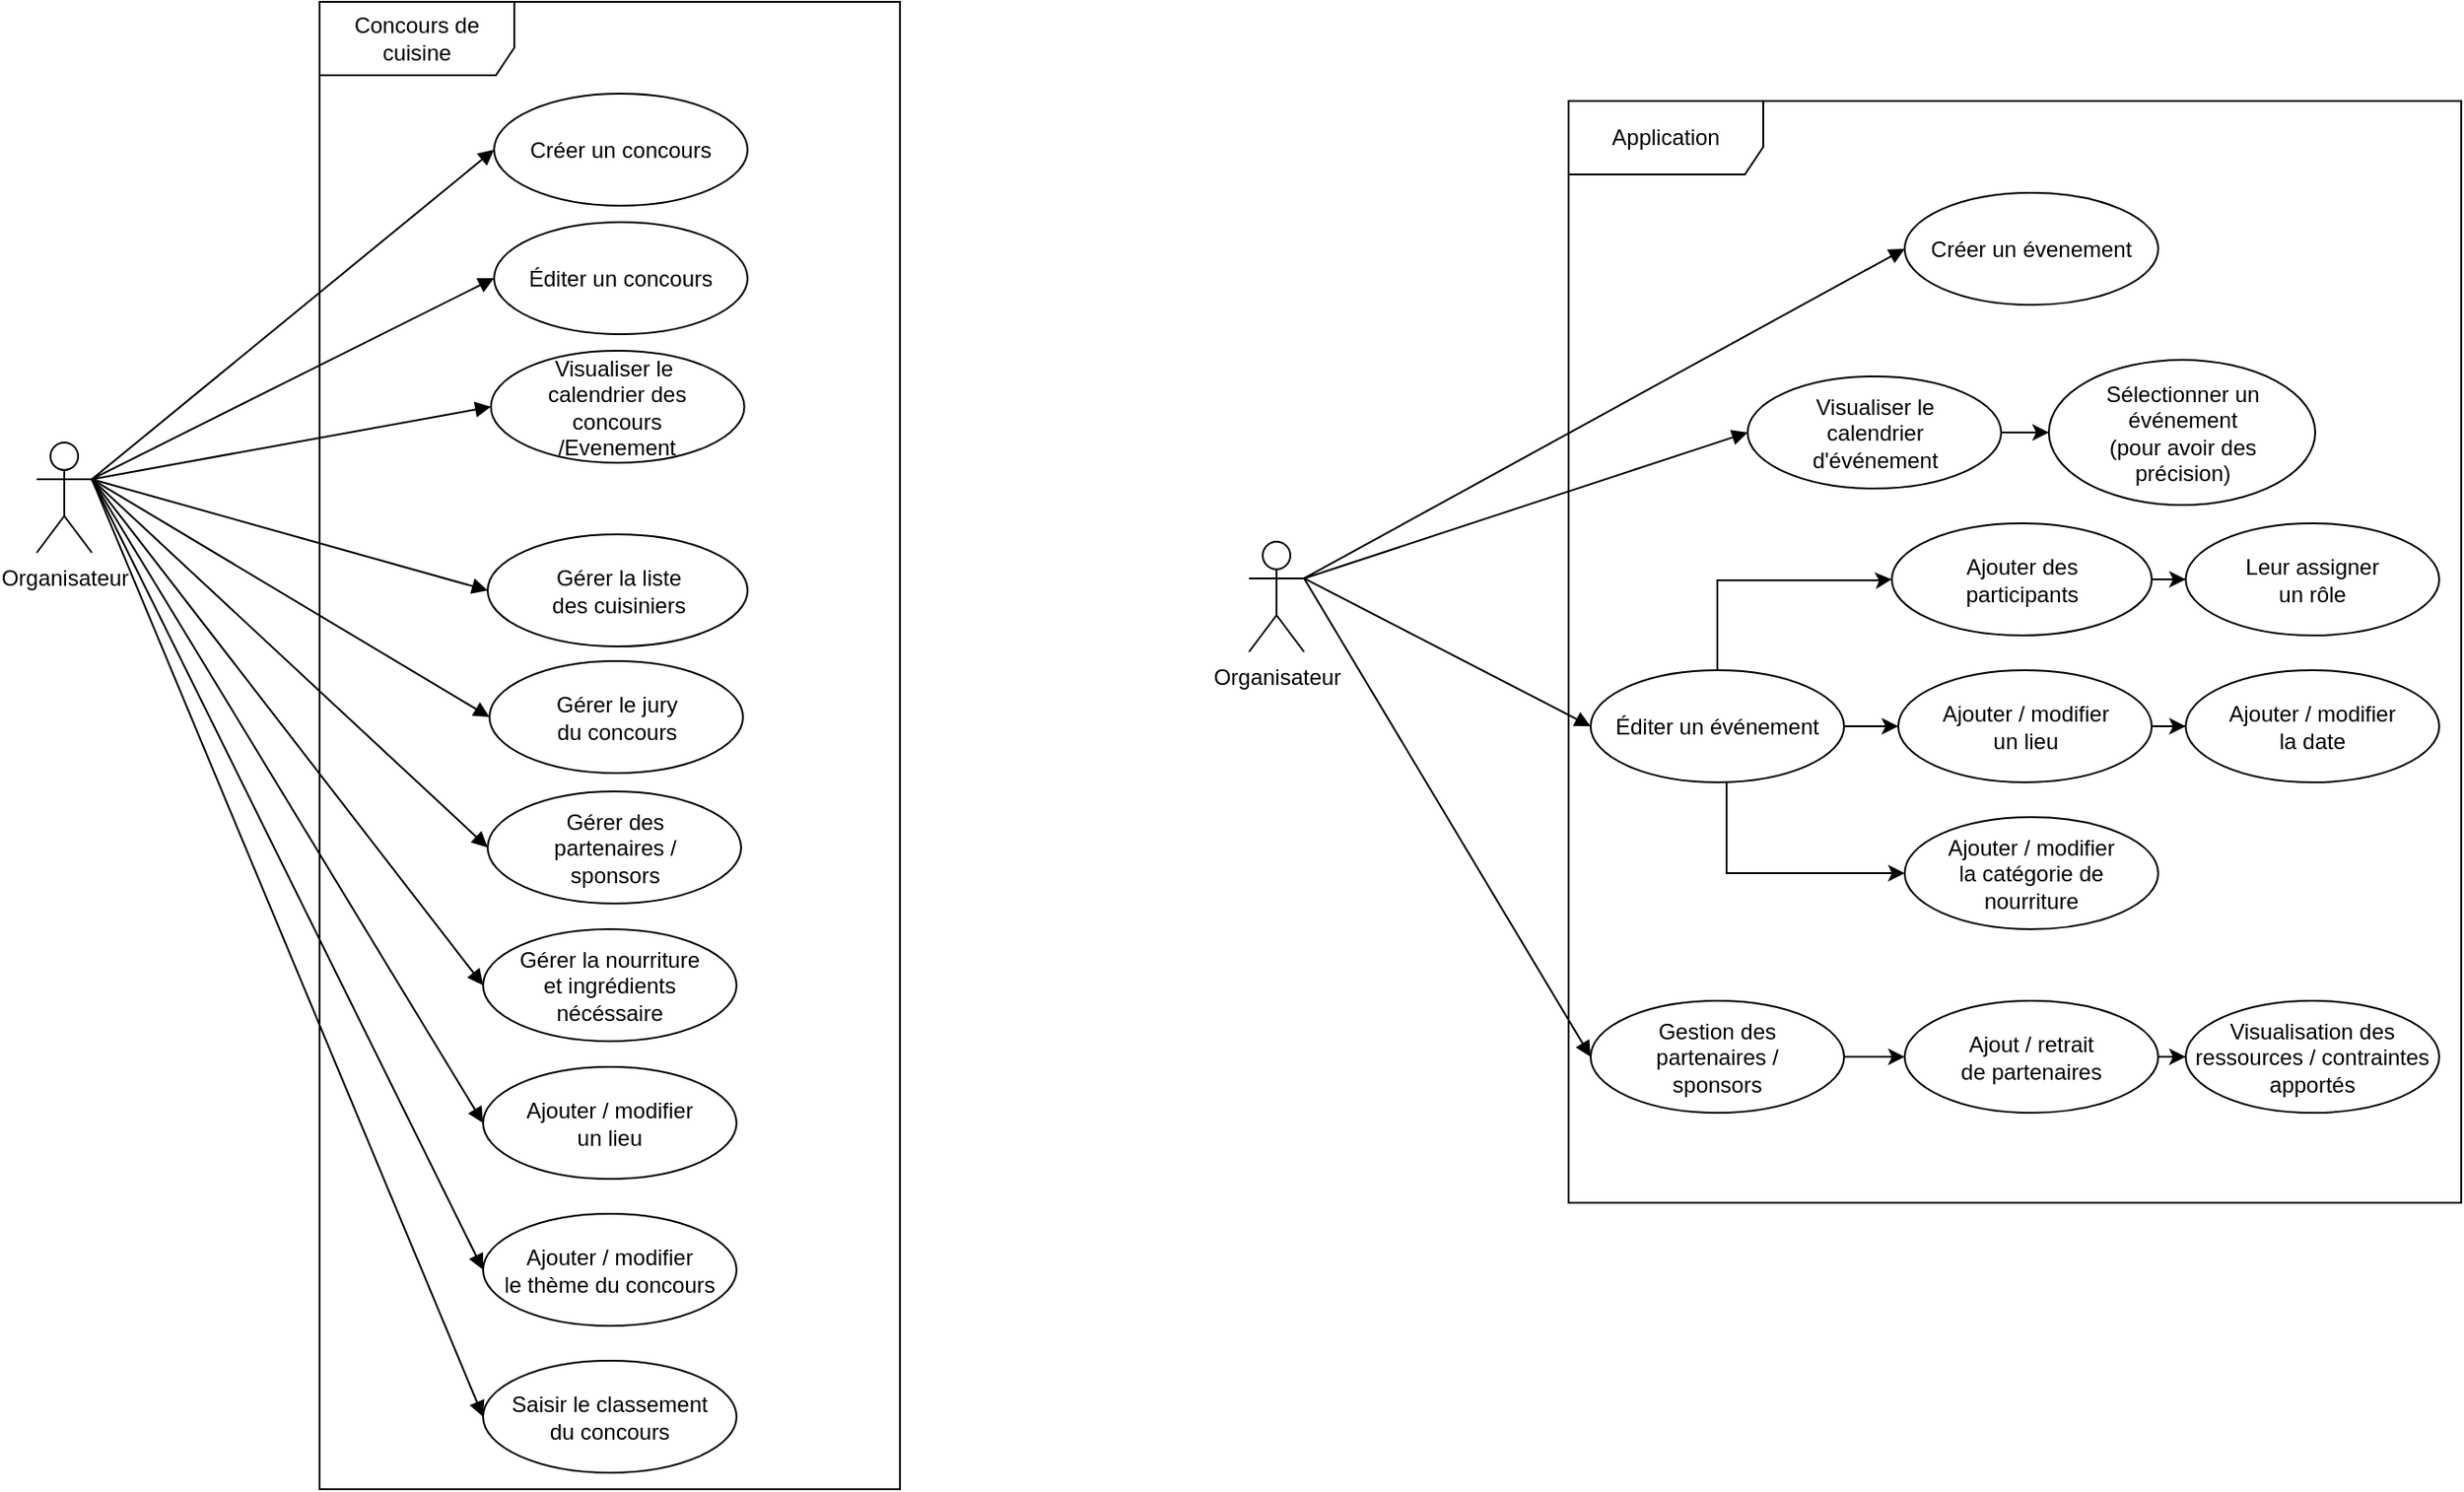 <mxfile version="24.3.1" type="github">
  <diagram name="Page-1" id="lcPY9blQmOie27JDpAWG">
    <mxGraphModel dx="-67" dy="-703" grid="1" gridSize="10" guides="1" tooltips="1" connect="1" arrows="1" fold="1" page="1" pageScale="1" pageWidth="827" pageHeight="1169" math="0" shadow="0">
      <root>
        <mxCell id="0" />
        <mxCell id="1" parent="0" />
        <mxCell id="Qj8woxL3NfEu9wZDgqOM-1" value="Concours de cuisine" style="shape=umlFrame;whiteSpace=wrap;html=1;pointerEvents=0;width=106;height=40;" parent="1" vertex="1">
          <mxGeometry x="1204" y="1400" width="316" height="810" as="geometry" />
        </mxCell>
        <mxCell id="Qj8woxL3NfEu9wZDgqOM-2" value="Organisateur" style="shape=umlActor;verticalLabelPosition=bottom;verticalAlign=top;html=1;" parent="1" vertex="1">
          <mxGeometry x="1050" y="1640" width="30" height="60" as="geometry" />
        </mxCell>
        <mxCell id="Qj8woxL3NfEu9wZDgqOM-5" value="Créer un concours" style="ellipse;whiteSpace=wrap;html=1;" parent="1" vertex="1">
          <mxGeometry x="1299" y="1450" width="138" height="61" as="geometry" />
        </mxCell>
        <mxCell id="Qj8woxL3NfEu9wZDgqOM-6" value="Visualiser le&amp;nbsp;&lt;div&gt;calendrier des&lt;/div&gt;&lt;div&gt;concours&lt;/div&gt;/Evenement" style="ellipse;whiteSpace=wrap;html=1;" parent="1" vertex="1">
          <mxGeometry x="1297.25" y="1590" width="138" height="61" as="geometry" />
        </mxCell>
        <mxCell id="Qj8woxL3NfEu9wZDgqOM-23" value="Gérer des&lt;div&gt;partenaires /&lt;/div&gt;&lt;div&gt;sponsors&lt;/div&gt;" style="ellipse;whiteSpace=wrap;html=1;" parent="1" vertex="1">
          <mxGeometry x="1295.5" y="1830" width="138" height="61" as="geometry" />
        </mxCell>
        <mxCell id="Qj8woxL3NfEu9wZDgqOM-31" value="" style="html=1;verticalAlign=bottom;endArrow=block;curved=0;rounded=0;entryX=0;entryY=0.5;entryDx=0;entryDy=0;exitX=1;exitY=0.333;exitDx=0;exitDy=0;exitPerimeter=0;" parent="1" source="Qj8woxL3NfEu9wZDgqOM-2" target="Qj8woxL3NfEu9wZDgqOM-5" edge="1">
          <mxGeometry width="80" relative="1" as="geometry">
            <mxPoint x="1400" y="1730" as="sourcePoint" />
            <mxPoint x="1480" y="1730" as="targetPoint" />
          </mxGeometry>
        </mxCell>
        <mxCell id="Qj8woxL3NfEu9wZDgqOM-32" value="" style="html=1;verticalAlign=bottom;endArrow=block;curved=0;rounded=0;entryX=0;entryY=0.5;entryDx=0;entryDy=0;exitX=1;exitY=0.333;exitDx=0;exitDy=0;exitPerimeter=0;" parent="1" source="Qj8woxL3NfEu9wZDgqOM-2" target="Qj8woxL3NfEu9wZDgqOM-6" edge="1">
          <mxGeometry width="80" relative="1" as="geometry">
            <mxPoint x="1090" y="1670" as="sourcePoint" />
            <mxPoint x="1397" y="1491" as="targetPoint" />
          </mxGeometry>
        </mxCell>
        <mxCell id="oA8tRcBtQYjBjHiJCD7N-16" value="Gérer le jury&lt;div&gt;du concours&lt;/div&gt;" style="ellipse;whiteSpace=wrap;html=1;" parent="1" vertex="1">
          <mxGeometry x="1296.5" y="1759" width="138" height="61" as="geometry" />
        </mxCell>
        <mxCell id="oA8tRcBtQYjBjHiJCD7N-18" value="Saisir le classement&lt;div&gt;du concours&lt;/div&gt;" style="ellipse;whiteSpace=wrap;html=1;" parent="1" vertex="1">
          <mxGeometry x="1293" y="2140" width="138" height="61" as="geometry" />
        </mxCell>
        <mxCell id="oA8tRcBtQYjBjHiJCD7N-21" value="" style="html=1;verticalAlign=bottom;endArrow=block;curved=0;rounded=0;entryX=0;entryY=0.5;entryDx=0;entryDy=0;exitX=1;exitY=0.333;exitDx=0;exitDy=0;exitPerimeter=0;" parent="1" source="Qj8woxL3NfEu9wZDgqOM-2" target="oA8tRcBtQYjBjHiJCD7N-16" edge="1">
          <mxGeometry width="80" relative="1" as="geometry">
            <mxPoint x="1480" y="1840" as="sourcePoint" />
            <mxPoint x="1560" y="1840" as="targetPoint" />
          </mxGeometry>
        </mxCell>
        <mxCell id="oA8tRcBtQYjBjHiJCD7N-26" value="Gérer la liste&lt;div&gt;des cuisiniers&lt;/div&gt;" style="ellipse;whiteSpace=wrap;html=1;" parent="1" vertex="1">
          <mxGeometry x="1295.5" y="1690" width="141.5" height="61" as="geometry" />
        </mxCell>
        <mxCell id="oA8tRcBtQYjBjHiJCD7N-27" value="Éditer un concours" style="ellipse;whiteSpace=wrap;html=1;" parent="1" vertex="1">
          <mxGeometry x="1299" y="1520" width="138" height="61" as="geometry" />
        </mxCell>
        <mxCell id="oA8tRcBtQYjBjHiJCD7N-28" value="" style="html=1;verticalAlign=bottom;endArrow=block;curved=0;rounded=0;entryX=0;entryY=0.5;entryDx=0;entryDy=0;exitX=1;exitY=0.333;exitDx=0;exitDy=0;exitPerimeter=0;" parent="1" source="Qj8woxL3NfEu9wZDgqOM-2" target="oA8tRcBtQYjBjHiJCD7N-27" edge="1">
          <mxGeometry width="80" relative="1" as="geometry">
            <mxPoint x="1080.25" y="1609" as="sourcePoint" />
            <mxPoint x="1297.25" y="1570" as="targetPoint" />
          </mxGeometry>
        </mxCell>
        <mxCell id="oA8tRcBtQYjBjHiJCD7N-29" value="" style="html=1;verticalAlign=bottom;endArrow=block;curved=0;rounded=0;entryX=0;entryY=0.5;entryDx=0;entryDy=0;exitX=1;exitY=0.333;exitDx=0;exitDy=0;exitPerimeter=0;" parent="1" source="Qj8woxL3NfEu9wZDgqOM-2" target="oA8tRcBtQYjBjHiJCD7N-26" edge="1">
          <mxGeometry width="80" relative="1" as="geometry">
            <mxPoint x="1100" y="1680" as="sourcePoint" />
            <mxPoint x="1317" y="1641" as="targetPoint" />
          </mxGeometry>
        </mxCell>
        <mxCell id="oA8tRcBtQYjBjHiJCD7N-30" value="" style="html=1;verticalAlign=bottom;endArrow=block;curved=0;rounded=0;entryX=0;entryY=0.5;entryDx=0;entryDy=0;exitX=1;exitY=0.333;exitDx=0;exitDy=0;exitPerimeter=0;" parent="1" source="Qj8woxL3NfEu9wZDgqOM-2" target="Qj8woxL3NfEu9wZDgqOM-23" edge="1">
          <mxGeometry width="80" relative="1" as="geometry">
            <mxPoint x="1110" y="1690" as="sourcePoint" />
            <mxPoint x="1327" y="1651" as="targetPoint" />
          </mxGeometry>
        </mxCell>
        <mxCell id="oA8tRcBtQYjBjHiJCD7N-31" value="" style="html=1;verticalAlign=bottom;endArrow=block;curved=0;rounded=0;entryX=0;entryY=0.5;entryDx=0;entryDy=0;exitX=1;exitY=0.333;exitDx=0;exitDy=0;exitPerimeter=0;" parent="1" source="Qj8woxL3NfEu9wZDgqOM-2" target="oA8tRcBtQYjBjHiJCD7N-18" edge="1">
          <mxGeometry width="80" relative="1" as="geometry">
            <mxPoint x="1120" y="1700" as="sourcePoint" />
            <mxPoint x="1337" y="1661" as="targetPoint" />
          </mxGeometry>
        </mxCell>
        <mxCell id="F5NAmbPiGC9ECiOJrxUR-27" value="Application" style="shape=umlFrame;whiteSpace=wrap;html=1;pointerEvents=0;width=106;height=40;" parent="1" vertex="1">
          <mxGeometry x="1884" y="1454" width="486" height="600" as="geometry" />
        </mxCell>
        <mxCell id="F5NAmbPiGC9ECiOJrxUR-28" value="Organisateur" style="shape=umlActor;verticalLabelPosition=bottom;verticalAlign=top;html=1;" parent="1" vertex="1">
          <mxGeometry x="1710" y="1694" width="30" height="60" as="geometry" />
        </mxCell>
        <mxCell id="F5NAmbPiGC9ECiOJrxUR-29" value="Créer un évenement" style="ellipse;whiteSpace=wrap;html=1;" parent="1" vertex="1">
          <mxGeometry x="2067" y="1504" width="138" height="61" as="geometry" />
        </mxCell>
        <mxCell id="F5NAmbPiGC9ECiOJrxUR-30" style="edgeStyle=orthogonalEdgeStyle;rounded=0;orthogonalLoop=1;jettySize=auto;html=1;" parent="1" source="F5NAmbPiGC9ECiOJrxUR-31" target="F5NAmbPiGC9ECiOJrxUR-32" edge="1">
          <mxGeometry relative="1" as="geometry" />
        </mxCell>
        <mxCell id="F5NAmbPiGC9ECiOJrxUR-31" value="Visualiser le&lt;div&gt;calendrier&lt;/div&gt;&lt;div&gt;d&#39;événement&lt;/div&gt;" style="ellipse;whiteSpace=wrap;html=1;" parent="1" vertex="1">
          <mxGeometry x="1981.5" y="1604" width="138" height="61" as="geometry" />
        </mxCell>
        <mxCell id="F5NAmbPiGC9ECiOJrxUR-32" value="Sélectionner un&lt;div&gt;événement&lt;/div&gt;&lt;div&gt;(pour avoir des&lt;/div&gt;&lt;div&gt;précision)&lt;/div&gt;" style="ellipse;whiteSpace=wrap;html=1;" parent="1" vertex="1">
          <mxGeometry x="2145.5" y="1595" width="145" height="79" as="geometry" />
        </mxCell>
        <mxCell id="F5NAmbPiGC9ECiOJrxUR-33" style="edgeStyle=orthogonalEdgeStyle;rounded=0;orthogonalLoop=1;jettySize=auto;html=1;entryX=0;entryY=0.5;entryDx=0;entryDy=0;" parent="1" source="F5NAmbPiGC9ECiOJrxUR-36" target="F5NAmbPiGC9ECiOJrxUR-38" edge="1">
          <mxGeometry relative="1" as="geometry">
            <Array as="points">
              <mxPoint x="1965" y="1715" />
              <mxPoint x="2054" y="1715" />
              <mxPoint x="2044" y="1714" />
            </Array>
          </mxGeometry>
        </mxCell>
        <mxCell id="F5NAmbPiGC9ECiOJrxUR-34" style="edgeStyle=orthogonalEdgeStyle;rounded=0;orthogonalLoop=1;jettySize=auto;html=1;entryX=0;entryY=0.5;entryDx=0;entryDy=0;" parent="1" source="F5NAmbPiGC9ECiOJrxUR-36" target="F5NAmbPiGC9ECiOJrxUR-41" edge="1">
          <mxGeometry relative="1" as="geometry" />
        </mxCell>
        <mxCell id="F5NAmbPiGC9ECiOJrxUR-35" style="edgeStyle=orthogonalEdgeStyle;rounded=0;orthogonalLoop=1;jettySize=auto;html=1;entryX=0;entryY=0.5;entryDx=0;entryDy=0;" parent="1" source="F5NAmbPiGC9ECiOJrxUR-36" target="F5NAmbPiGC9ECiOJrxUR-43" edge="1">
          <mxGeometry relative="1" as="geometry">
            <Array as="points">
              <mxPoint x="1970" y="1874" />
            </Array>
          </mxGeometry>
        </mxCell>
        <mxCell id="F5NAmbPiGC9ECiOJrxUR-36" value="Éditer un événement" style="ellipse;whiteSpace=wrap;html=1;" parent="1" vertex="1">
          <mxGeometry x="1896" y="1764" width="138" height="61" as="geometry" />
        </mxCell>
        <mxCell id="F5NAmbPiGC9ECiOJrxUR-37" style="edgeStyle=orthogonalEdgeStyle;rounded=0;orthogonalLoop=1;jettySize=auto;html=1;entryX=0;entryY=0.5;entryDx=0;entryDy=0;" parent="1" source="F5NAmbPiGC9ECiOJrxUR-38" target="F5NAmbPiGC9ECiOJrxUR-39" edge="1">
          <mxGeometry relative="1" as="geometry" />
        </mxCell>
        <mxCell id="F5NAmbPiGC9ECiOJrxUR-38" value="Ajouter des&lt;div&gt;participants&lt;/div&gt;" style="ellipse;whiteSpace=wrap;html=1;" parent="1" vertex="1">
          <mxGeometry x="2060" y="1684" width="141.5" height="61" as="geometry" />
        </mxCell>
        <mxCell id="F5NAmbPiGC9ECiOJrxUR-39" value="Leur assigner&lt;div&gt;un rôle&lt;/div&gt;" style="ellipse;whiteSpace=wrap;html=1;" parent="1" vertex="1">
          <mxGeometry x="2220" y="1684" width="138" height="61" as="geometry" />
        </mxCell>
        <mxCell id="F5NAmbPiGC9ECiOJrxUR-40" style="edgeStyle=orthogonalEdgeStyle;rounded=0;orthogonalLoop=1;jettySize=auto;html=1;entryX=0;entryY=0.5;entryDx=0;entryDy=0;" parent="1" source="F5NAmbPiGC9ECiOJrxUR-41" target="F5NAmbPiGC9ECiOJrxUR-42" edge="1">
          <mxGeometry relative="1" as="geometry" />
        </mxCell>
        <mxCell id="F5NAmbPiGC9ECiOJrxUR-41" value="Ajouter / modifier&lt;div&gt;un lieu&lt;/div&gt;" style="ellipse;whiteSpace=wrap;html=1;" parent="1" vertex="1">
          <mxGeometry x="2063.5" y="1764" width="138" height="61" as="geometry" />
        </mxCell>
        <mxCell id="F5NAmbPiGC9ECiOJrxUR-42" value="Ajouter / modifier&lt;div&gt;la date&lt;/div&gt;" style="ellipse;whiteSpace=wrap;html=1;" parent="1" vertex="1">
          <mxGeometry x="2220" y="1764" width="138" height="61" as="geometry" />
        </mxCell>
        <mxCell id="F5NAmbPiGC9ECiOJrxUR-43" value="Ajouter / modifier&lt;div&gt;la catégorie de&lt;/div&gt;&lt;div&gt;nourriture&lt;/div&gt;" style="ellipse;whiteSpace=wrap;html=1;" parent="1" vertex="1">
          <mxGeometry x="2067" y="1844" width="138" height="61" as="geometry" />
        </mxCell>
        <mxCell id="F5NAmbPiGC9ECiOJrxUR-44" style="edgeStyle=orthogonalEdgeStyle;rounded=0;orthogonalLoop=1;jettySize=auto;html=1;entryX=0;entryY=0.5;entryDx=0;entryDy=0;" parent="1" source="F5NAmbPiGC9ECiOJrxUR-45" target="F5NAmbPiGC9ECiOJrxUR-47" edge="1">
          <mxGeometry relative="1" as="geometry" />
        </mxCell>
        <mxCell id="F5NAmbPiGC9ECiOJrxUR-45" value="Gestion des&lt;div&gt;partenaires /&lt;/div&gt;&lt;div&gt;sponsors&lt;/div&gt;" style="ellipse;whiteSpace=wrap;html=1;" parent="1" vertex="1">
          <mxGeometry x="1896" y="1944" width="138" height="61" as="geometry" />
        </mxCell>
        <mxCell id="F5NAmbPiGC9ECiOJrxUR-46" style="edgeStyle=orthogonalEdgeStyle;rounded=0;orthogonalLoop=1;jettySize=auto;html=1;entryX=0;entryY=0.5;entryDx=0;entryDy=0;" parent="1" source="F5NAmbPiGC9ECiOJrxUR-47" target="F5NAmbPiGC9ECiOJrxUR-48" edge="1">
          <mxGeometry relative="1" as="geometry" />
        </mxCell>
        <mxCell id="F5NAmbPiGC9ECiOJrxUR-47" value="Ajout / retrait&lt;div&gt;de partenaires&lt;/div&gt;" style="ellipse;whiteSpace=wrap;html=1;" parent="1" vertex="1">
          <mxGeometry x="2067" y="1944" width="138" height="61" as="geometry" />
        </mxCell>
        <mxCell id="F5NAmbPiGC9ECiOJrxUR-48" value="Visualisation des&lt;div&gt;ressources / contraintes&lt;/div&gt;&lt;div&gt;apportés&lt;/div&gt;" style="ellipse;whiteSpace=wrap;html=1;" parent="1" vertex="1">
          <mxGeometry x="2220" y="1944" width="138" height="61" as="geometry" />
        </mxCell>
        <mxCell id="F5NAmbPiGC9ECiOJrxUR-49" value="" style="html=1;verticalAlign=bottom;endArrow=block;curved=0;rounded=0;entryX=0;entryY=0.5;entryDx=0;entryDy=0;exitX=1;exitY=0.333;exitDx=0;exitDy=0;exitPerimeter=0;" parent="1" source="F5NAmbPiGC9ECiOJrxUR-28" target="F5NAmbPiGC9ECiOJrxUR-29" edge="1">
          <mxGeometry width="80" relative="1" as="geometry">
            <mxPoint x="2080" y="1784" as="sourcePoint" />
            <mxPoint x="2160" y="1784" as="targetPoint" />
          </mxGeometry>
        </mxCell>
        <mxCell id="F5NAmbPiGC9ECiOJrxUR-50" value="" style="html=1;verticalAlign=bottom;endArrow=block;curved=0;rounded=0;entryX=0;entryY=0.5;entryDx=0;entryDy=0;exitX=1;exitY=0.333;exitDx=0;exitDy=0;exitPerimeter=0;" parent="1" source="F5NAmbPiGC9ECiOJrxUR-28" target="F5NAmbPiGC9ECiOJrxUR-31" edge="1">
          <mxGeometry width="80" relative="1" as="geometry">
            <mxPoint x="1770" y="1724" as="sourcePoint" />
            <mxPoint x="2077" y="1545" as="targetPoint" />
          </mxGeometry>
        </mxCell>
        <mxCell id="F5NAmbPiGC9ECiOJrxUR-51" value="" style="html=1;verticalAlign=bottom;endArrow=block;curved=0;rounded=0;entryX=0;entryY=0.5;entryDx=0;entryDy=0;exitX=1;exitY=0.333;exitDx=0;exitDy=0;exitPerimeter=0;" parent="1" target="F5NAmbPiGC9ECiOJrxUR-36" edge="1" source="F5NAmbPiGC9ECiOJrxUR-28">
          <mxGeometry width="80" relative="1" as="geometry">
            <mxPoint x="1760" y="1714" as="sourcePoint" />
            <mxPoint x="2087" y="1555" as="targetPoint" />
          </mxGeometry>
        </mxCell>
        <mxCell id="F5NAmbPiGC9ECiOJrxUR-52" value="" style="html=1;verticalAlign=bottom;endArrow=block;curved=0;rounded=0;entryX=0;entryY=0.5;entryDx=0;entryDy=0;exitX=1;exitY=0.333;exitDx=0;exitDy=0;exitPerimeter=0;" parent="1" source="F5NAmbPiGC9ECiOJrxUR-28" target="F5NAmbPiGC9ECiOJrxUR-45" edge="1">
          <mxGeometry width="80" relative="1" as="geometry">
            <mxPoint x="1790" y="1744" as="sourcePoint" />
            <mxPoint x="2097" y="1565" as="targetPoint" />
          </mxGeometry>
        </mxCell>
        <mxCell id="S7KfuXJMWfgk3D_kfaCe-1" value="&lt;div&gt;Gérer la nourriture&lt;/div&gt;&lt;div&gt;et ingrédients&lt;/div&gt;&lt;div&gt;nécéssaire&lt;/div&gt;" style="ellipse;whiteSpace=wrap;html=1;" parent="1" vertex="1">
          <mxGeometry x="1293" y="1905" width="138" height="61" as="geometry" />
        </mxCell>
        <mxCell id="K4zWYchWQiMa-KVQydIn-1" value="" style="html=1;verticalAlign=bottom;endArrow=block;curved=0;rounded=0;entryX=0;entryY=0.5;entryDx=0;entryDy=0;exitX=1;exitY=0.333;exitDx=0;exitDy=0;exitPerimeter=0;" parent="1" source="Qj8woxL3NfEu9wZDgqOM-2" target="S7KfuXJMWfgk3D_kfaCe-1" edge="1">
          <mxGeometry width="80" relative="1" as="geometry">
            <mxPoint x="1055" y="1751" as="sourcePoint" />
            <mxPoint x="1270" y="2022" as="targetPoint" />
          </mxGeometry>
        </mxCell>
        <mxCell id="nvps7-y8xZjwg1TehmnI-1" value="Ajouter / modifier&lt;div&gt;un lieu&lt;/div&gt;" style="ellipse;whiteSpace=wrap;html=1;" vertex="1" parent="1">
          <mxGeometry x="1293" y="1980" width="138" height="61" as="geometry" />
        </mxCell>
        <mxCell id="nvps7-y8xZjwg1TehmnI-2" value="" style="html=1;verticalAlign=bottom;endArrow=block;curved=0;rounded=0;entryX=0;entryY=0.5;entryDx=0;entryDy=0;exitX=1;exitY=0.333;exitDx=0;exitDy=0;exitPerimeter=0;" edge="1" parent="1" source="Qj8woxL3NfEu9wZDgqOM-2" target="nvps7-y8xZjwg1TehmnI-1">
          <mxGeometry width="80" relative="1" as="geometry">
            <mxPoint x="1080" y="1740" as="sourcePoint" />
            <mxPoint x="1293" y="2091" as="targetPoint" />
          </mxGeometry>
        </mxCell>
        <mxCell id="nvps7-y8xZjwg1TehmnI-3" value="Ajouter / modifier&lt;div&gt;le thème du concours&lt;/div&gt;" style="ellipse;whiteSpace=wrap;html=1;" vertex="1" parent="1">
          <mxGeometry x="1293" y="2060" width="138" height="61" as="geometry" />
        </mxCell>
        <mxCell id="nvps7-y8xZjwg1TehmnI-4" value="" style="html=1;verticalAlign=bottom;endArrow=block;curved=0;rounded=0;entryX=0;entryY=0.5;entryDx=0;entryDy=0;exitX=1;exitY=0.333;exitDx=0;exitDy=0;exitPerimeter=0;" edge="1" parent="1" source="Qj8woxL3NfEu9wZDgqOM-2" target="nvps7-y8xZjwg1TehmnI-3">
          <mxGeometry width="80" relative="1" as="geometry">
            <mxPoint x="1080" y="1730" as="sourcePoint" />
            <mxPoint x="1293" y="2161" as="targetPoint" />
          </mxGeometry>
        </mxCell>
      </root>
    </mxGraphModel>
  </diagram>
</mxfile>
